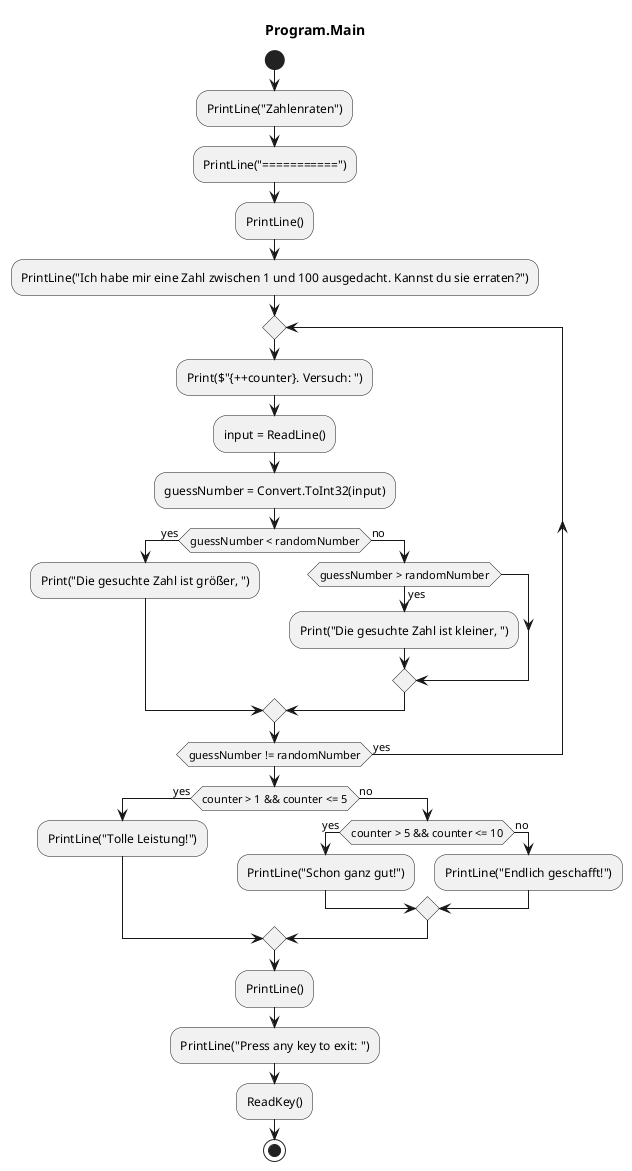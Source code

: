 @startuml Program.Main
title Program.Main
start
:PrintLine("Zahlenraten");
:PrintLine("===========");
:PrintLine();
:PrintLine("Ich habe mir eine Zahl zwischen 1 und 100 ausgedacht. Kannst du sie erraten?");
repeat
    :Print($"{++counter}. Versuch: ");
    :input = ReadLine();
    :guessNumber = Convert.ToInt32(input);
    if (guessNumber < randomNumber) then (yes)
        :Print("Die gesuchte Zahl ist größer, ");
      else (no)
        if (guessNumber > randomNumber) then (yes)
            :Print("Die gesuchte Zahl ist kleiner, ");
        endif
    endif
repeat while (guessNumber != randomNumber) is (yes)
if (counter > 1 && counter <= 5) then (yes)
    :PrintLine("Tolle Leistung!");
  else (no)
    if (counter > 5 && counter <= 10) then (yes)
        :PrintLine("Schon ganz gut!");
      else (no)
          :PrintLine("Endlich geschafft!");
    endif
endif
:PrintLine();
:PrintLine("Press any key to exit: ");
:ReadKey();
stop
@enduml
